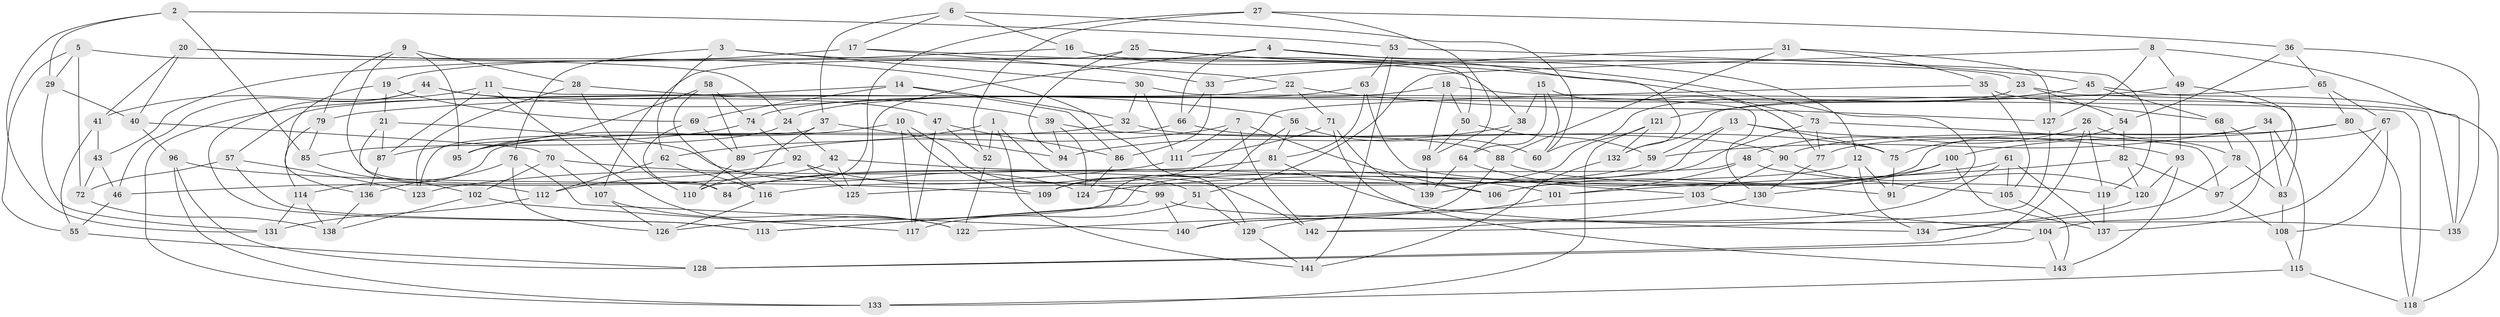 // coarse degree distribution, {4: 0.16666666666666666, 10: 0.16666666666666666, 12: 0.07142857142857142, 7: 0.023809523809523808, 11: 0.047619047619047616, 6: 0.21428571428571427, 16: 0.023809523809523808, 5: 0.07142857142857142, 9: 0.047619047619047616, 8: 0.07142857142857142, 13: 0.023809523809523808, 17: 0.023809523809523808, 15: 0.023809523809523808, 3: 0.023809523809523808}
// Generated by graph-tools (version 1.1) at 2025/20/03/04/25 18:20:44]
// undirected, 143 vertices, 286 edges
graph export_dot {
graph [start="1"]
  node [color=gray90,style=filled];
  1;
  2;
  3;
  4;
  5;
  6;
  7;
  8;
  9;
  10;
  11;
  12;
  13;
  14;
  15;
  16;
  17;
  18;
  19;
  20;
  21;
  22;
  23;
  24;
  25;
  26;
  27;
  28;
  29;
  30;
  31;
  32;
  33;
  34;
  35;
  36;
  37;
  38;
  39;
  40;
  41;
  42;
  43;
  44;
  45;
  46;
  47;
  48;
  49;
  50;
  51;
  52;
  53;
  54;
  55;
  56;
  57;
  58;
  59;
  60;
  61;
  62;
  63;
  64;
  65;
  66;
  67;
  68;
  69;
  70;
  71;
  72;
  73;
  74;
  75;
  76;
  77;
  78;
  79;
  80;
  81;
  82;
  83;
  84;
  85;
  86;
  87;
  88;
  89;
  90;
  91;
  92;
  93;
  94;
  95;
  96;
  97;
  98;
  99;
  100;
  101;
  102;
  103;
  104;
  105;
  106;
  107;
  108;
  109;
  110;
  111;
  112;
  113;
  114;
  115;
  116;
  117;
  118;
  119;
  120;
  121;
  122;
  123;
  124;
  125;
  126;
  127;
  128;
  129;
  130;
  131;
  132;
  133;
  134;
  135;
  136;
  137;
  138;
  139;
  140;
  141;
  142;
  143;
  1 -- 141;
  1 -- 142;
  1 -- 62;
  1 -- 52;
  2 -- 85;
  2 -- 53;
  2 -- 131;
  2 -- 29;
  3 -- 76;
  3 -- 62;
  3 -- 38;
  3 -- 30;
  4 -- 23;
  4 -- 12;
  4 -- 125;
  4 -- 66;
  5 -- 29;
  5 -- 55;
  5 -- 72;
  5 -- 24;
  6 -- 37;
  6 -- 60;
  6 -- 17;
  6 -- 16;
  7 -- 142;
  7 -- 89;
  7 -- 106;
  7 -- 111;
  8 -- 135;
  8 -- 127;
  8 -- 51;
  8 -- 49;
  9 -- 84;
  9 -- 28;
  9 -- 79;
  9 -- 95;
  10 -- 109;
  10 -- 51;
  10 -- 117;
  10 -- 95;
  11 -- 41;
  11 -- 87;
  11 -- 122;
  11 -- 118;
  12 -- 116;
  12 -- 91;
  12 -- 134;
  13 -- 59;
  13 -- 125;
  13 -- 75;
  13 -- 93;
  14 -- 32;
  14 -- 86;
  14 -- 69;
  14 -- 133;
  15 -- 38;
  15 -- 64;
  15 -- 77;
  15 -- 60;
  16 -- 132;
  16 -- 19;
  16 -- 50;
  17 -- 73;
  17 -- 43;
  17 -- 33;
  18 -- 50;
  18 -- 98;
  18 -- 135;
  18 -- 24;
  19 -- 21;
  19 -- 69;
  19 -- 136;
  20 -- 41;
  20 -- 40;
  20 -- 22;
  20 -- 129;
  21 -- 87;
  21 -- 124;
  21 -- 112;
  22 -- 127;
  22 -- 71;
  22 -- 57;
  23 -- 60;
  23 -- 54;
  23 -- 83;
  24 -- 42;
  24 -- 85;
  25 -- 94;
  25 -- 107;
  25 -- 45;
  25 -- 91;
  26 -- 78;
  26 -- 128;
  26 -- 48;
  26 -- 119;
  27 -- 98;
  27 -- 36;
  27 -- 110;
  27 -- 52;
  28 -- 110;
  28 -- 123;
  28 -- 39;
  29 -- 40;
  29 -- 131;
  30 -- 111;
  30 -- 130;
  30 -- 32;
  31 -- 33;
  31 -- 127;
  31 -- 35;
  31 -- 88;
  32 -- 95;
  32 -- 90;
  33 -- 86;
  33 -- 66;
  34 -- 83;
  34 -- 59;
  34 -- 106;
  34 -- 115;
  35 -- 105;
  35 -- 68;
  35 -- 109;
  36 -- 65;
  36 -- 54;
  36 -- 135;
  37 -- 94;
  37 -- 110;
  37 -- 123;
  38 -- 94;
  38 -- 64;
  39 -- 124;
  39 -- 88;
  39 -- 94;
  40 -- 70;
  40 -- 96;
  41 -- 43;
  41 -- 55;
  42 -- 101;
  42 -- 125;
  42 -- 46;
  43 -- 72;
  43 -- 46;
  44 -- 46;
  44 -- 47;
  44 -- 56;
  44 -- 113;
  45 -- 118;
  45 -- 68;
  45 -- 121;
  46 -- 55;
  47 -- 86;
  47 -- 117;
  47 -- 52;
  48 -- 101;
  48 -- 113;
  48 -- 105;
  49 -- 97;
  49 -- 93;
  49 -- 79;
  50 -- 59;
  50 -- 98;
  51 -- 117;
  51 -- 129;
  52 -- 122;
  53 -- 141;
  53 -- 63;
  53 -- 119;
  54 -- 75;
  54 -- 82;
  55 -- 128;
  56 -- 126;
  56 -- 81;
  56 -- 60;
  57 -- 113;
  57 -- 123;
  57 -- 72;
  58 -- 89;
  58 -- 74;
  58 -- 95;
  58 -- 116;
  59 -- 84;
  61 -- 124;
  61 -- 140;
  61 -- 105;
  61 -- 137;
  62 -- 112;
  62 -- 116;
  63 -- 81;
  63 -- 74;
  63 -- 103;
  64 -- 139;
  64 -- 91;
  65 -- 67;
  65 -- 80;
  65 -- 132;
  66 -- 75;
  66 -- 114;
  67 -- 108;
  67 -- 137;
  67 -- 77;
  68 -- 104;
  68 -- 78;
  69 -- 84;
  69 -- 89;
  70 -- 102;
  70 -- 106;
  70 -- 107;
  71 -- 111;
  71 -- 143;
  71 -- 139;
  72 -- 138;
  73 -- 97;
  73 -- 77;
  73 -- 109;
  74 -- 92;
  74 -- 87;
  75 -- 91;
  76 -- 126;
  76 -- 136;
  76 -- 140;
  77 -- 130;
  78 -- 134;
  78 -- 83;
  79 -- 85;
  79 -- 114;
  80 -- 90;
  80 -- 118;
  80 -- 100;
  81 -- 84;
  81 -- 134;
  82 -- 97;
  82 -- 120;
  82 -- 101;
  83 -- 108;
  85 -- 102;
  86 -- 124;
  87 -- 136;
  88 -- 140;
  88 -- 119;
  89 -- 110;
  90 -- 103;
  90 -- 120;
  92 -- 125;
  92 -- 112;
  92 -- 99;
  93 -- 120;
  93 -- 143;
  96 -- 109;
  96 -- 128;
  96 -- 133;
  97 -- 108;
  98 -- 139;
  99 -- 140;
  99 -- 113;
  99 -- 135;
  100 -- 130;
  100 -- 106;
  100 -- 137;
  101 -- 129;
  102 -- 117;
  102 -- 138;
  103 -- 104;
  103 -- 122;
  104 -- 128;
  104 -- 143;
  105 -- 143;
  107 -- 126;
  107 -- 122;
  108 -- 115;
  111 -- 123;
  112 -- 131;
  114 -- 138;
  114 -- 131;
  115 -- 118;
  115 -- 133;
  116 -- 126;
  119 -- 137;
  120 -- 134;
  121 -- 132;
  121 -- 133;
  121 -- 139;
  127 -- 142;
  129 -- 141;
  130 -- 142;
  132 -- 141;
  136 -- 138;
}
